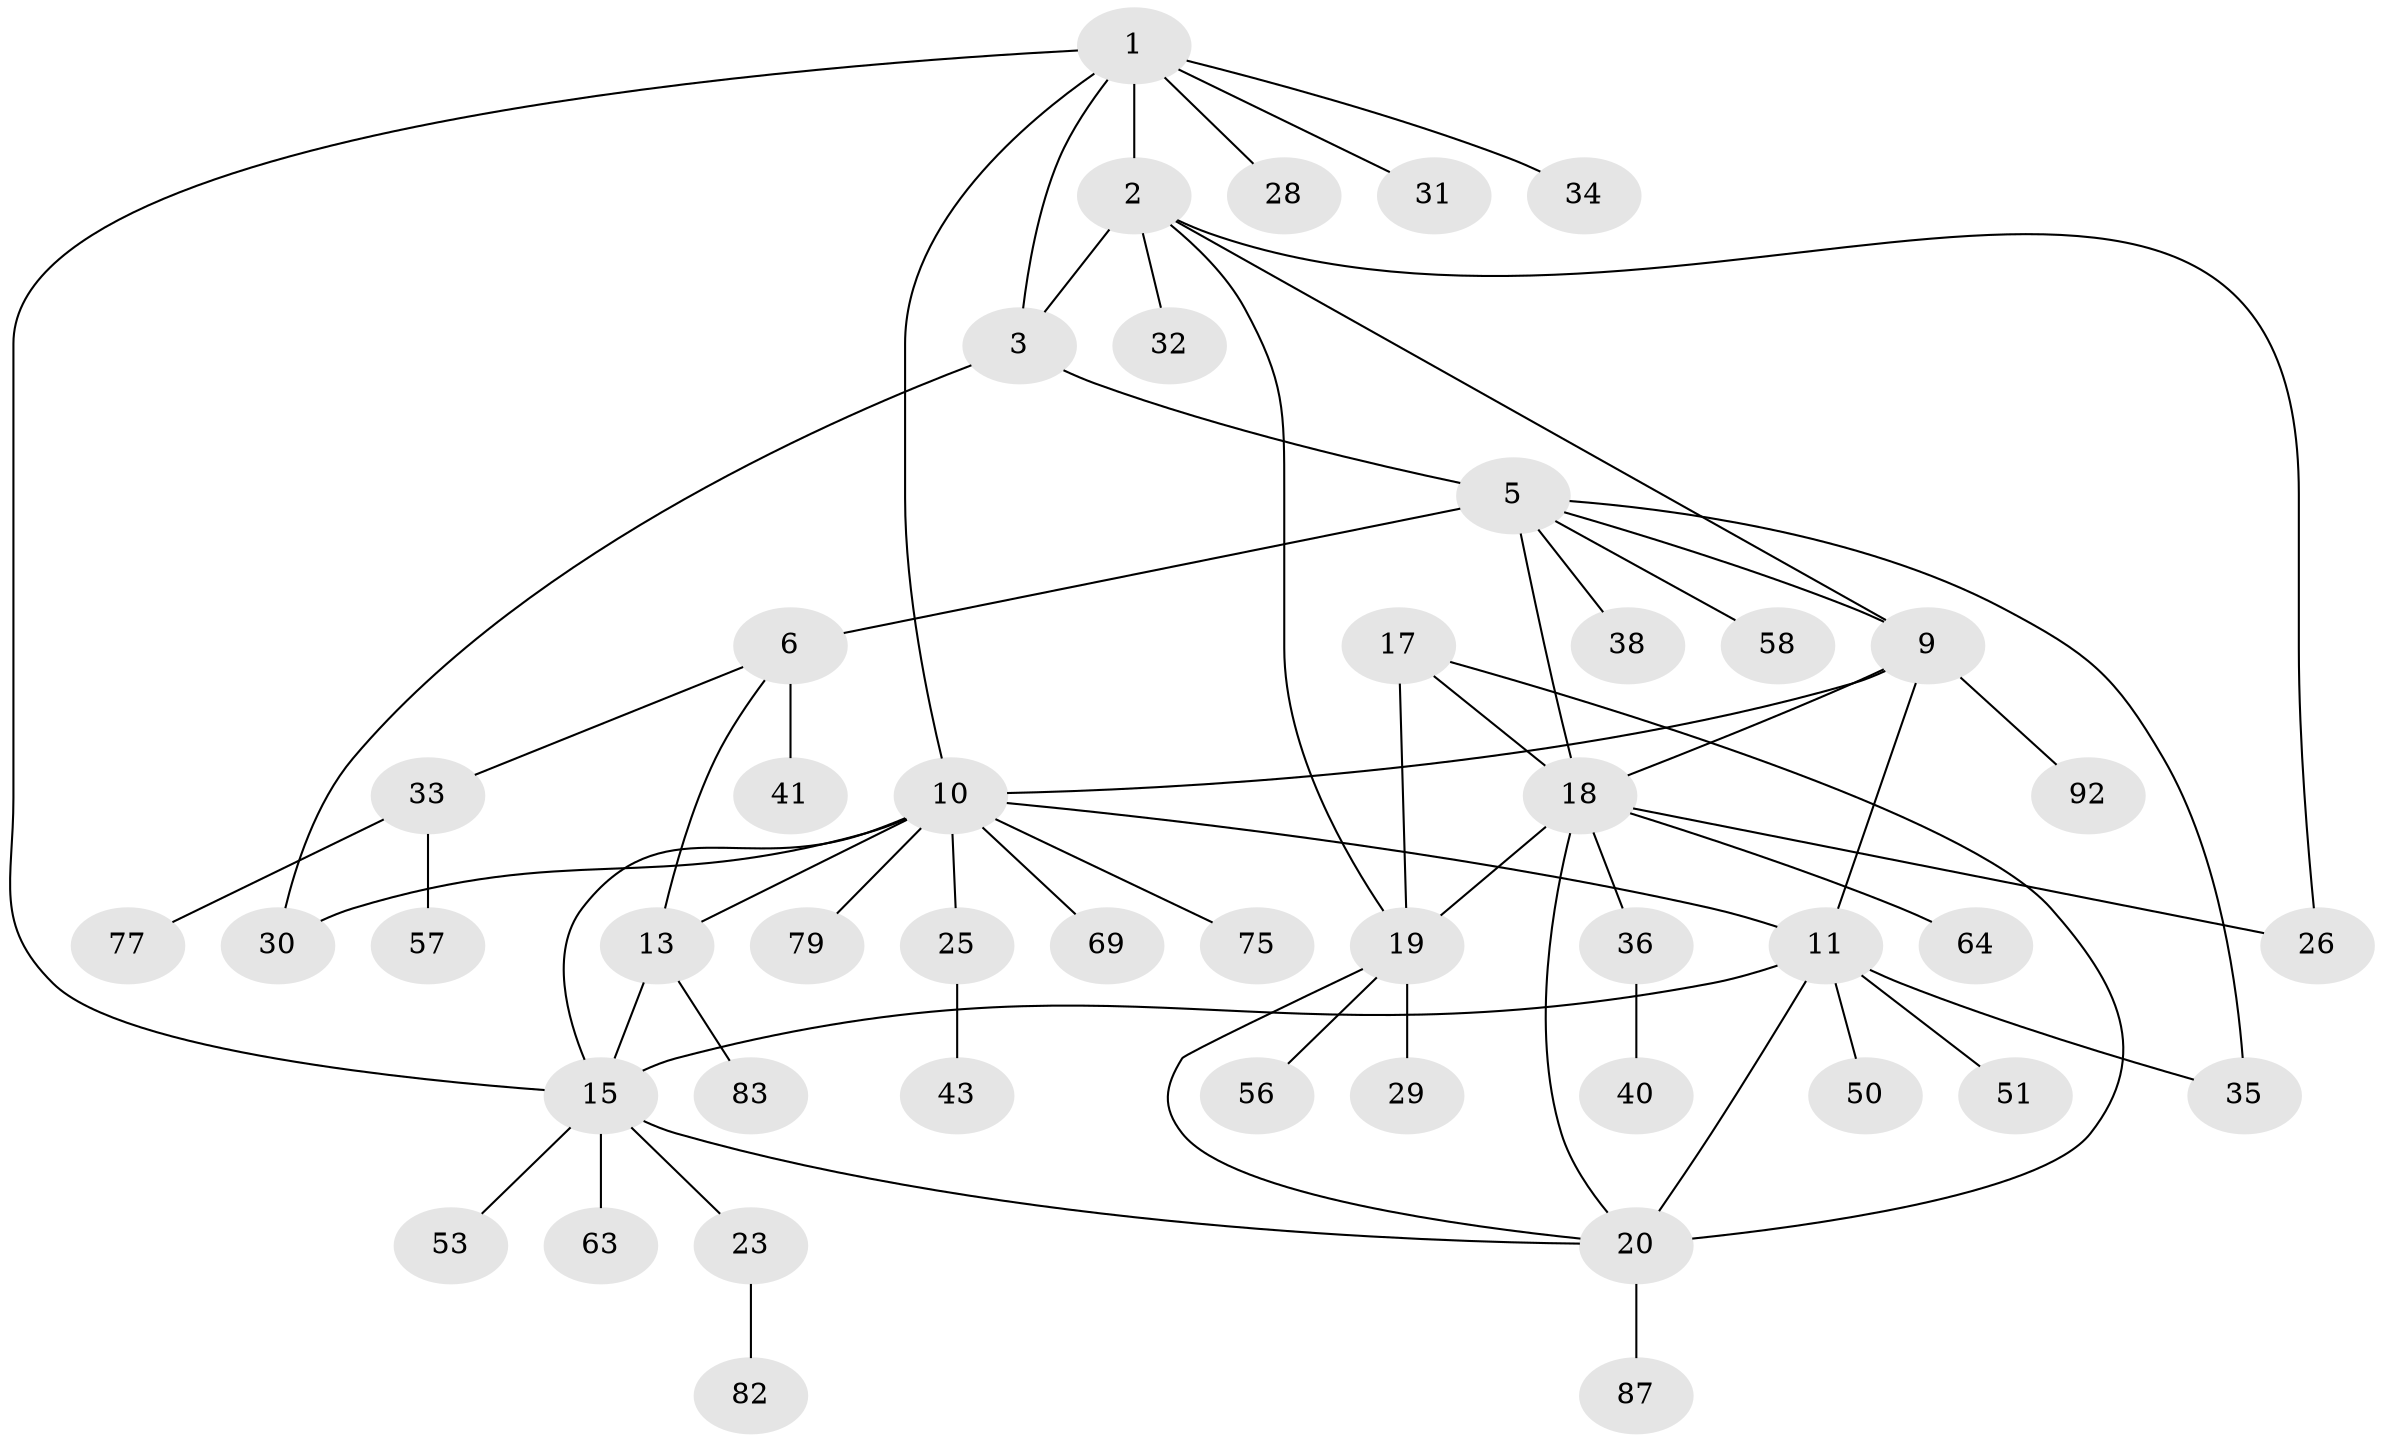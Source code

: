 // original degree distribution, {5: 0.03260869565217391, 11: 0.010869565217391304, 6: 0.05434782608695652, 4: 0.021739130434782608, 7: 0.07608695652173914, 8: 0.021739130434782608, 10: 0.010869565217391304, 2: 0.17391304347826086, 3: 0.06521739130434782, 1: 0.532608695652174}
// Generated by graph-tools (version 1.1) at 2025/15/03/09/25 04:15:46]
// undirected, 46 vertices, 63 edges
graph export_dot {
graph [start="1"]
  node [color=gray90,style=filled];
  1 [super="+4"];
  2 [super="+74+90+45+65+22"];
  3;
  5 [super="+7+47"];
  6;
  9 [super="+12"];
  10 [super="+14"];
  11 [super="+21+49+54+81"];
  13 [super="+24"];
  15 [super="+16"];
  17 [super="+73+68+48"];
  18;
  19;
  20;
  23;
  25;
  26 [super="+46"];
  28;
  29 [super="+89+55"];
  30 [super="+70"];
  31;
  32;
  33;
  34 [super="+37"];
  35;
  36 [super="+39"];
  38 [super="+88"];
  40 [super="+60"];
  41 [super="+52"];
  43;
  50;
  51;
  53;
  56 [super="+67"];
  57;
  58;
  63;
  64;
  69;
  75;
  77;
  79;
  82;
  83;
  87;
  92;
  1 -- 2 [weight=2];
  1 -- 3 [weight=2];
  1 -- 31;
  1 -- 34;
  1 -- 10;
  1 -- 28;
  1 -- 15;
  2 -- 3;
  2 -- 19;
  2 -- 26;
  2 -- 32;
  2 -- 9;
  3 -- 30;
  3 -- 5;
  5 -- 6 [weight=3];
  5 -- 35;
  5 -- 38;
  5 -- 18;
  5 -- 58;
  5 -- 9;
  6 -- 13;
  6 -- 33;
  6 -- 41;
  9 -- 10 [weight=2];
  9 -- 11 [weight=2];
  9 -- 18;
  9 -- 92;
  10 -- 11;
  10 -- 30;
  10 -- 69;
  10 -- 25;
  10 -- 75;
  10 -- 15 [weight=2];
  10 -- 13;
  10 -- 79;
  11 -- 50;
  11 -- 51;
  11 -- 20 [weight=2];
  11 -- 35;
  11 -- 15;
  13 -- 15 [weight=2];
  13 -- 83;
  15 -- 20;
  15 -- 63;
  15 -- 53;
  15 -- 23;
  17 -- 18;
  17 -- 19;
  17 -- 20;
  18 -- 19;
  18 -- 20;
  18 -- 26;
  18 -- 36;
  18 -- 64;
  19 -- 20;
  19 -- 29;
  19 -- 56;
  20 -- 87;
  23 -- 82;
  25 -- 43;
  33 -- 57;
  33 -- 77;
  36 -- 40;
}
